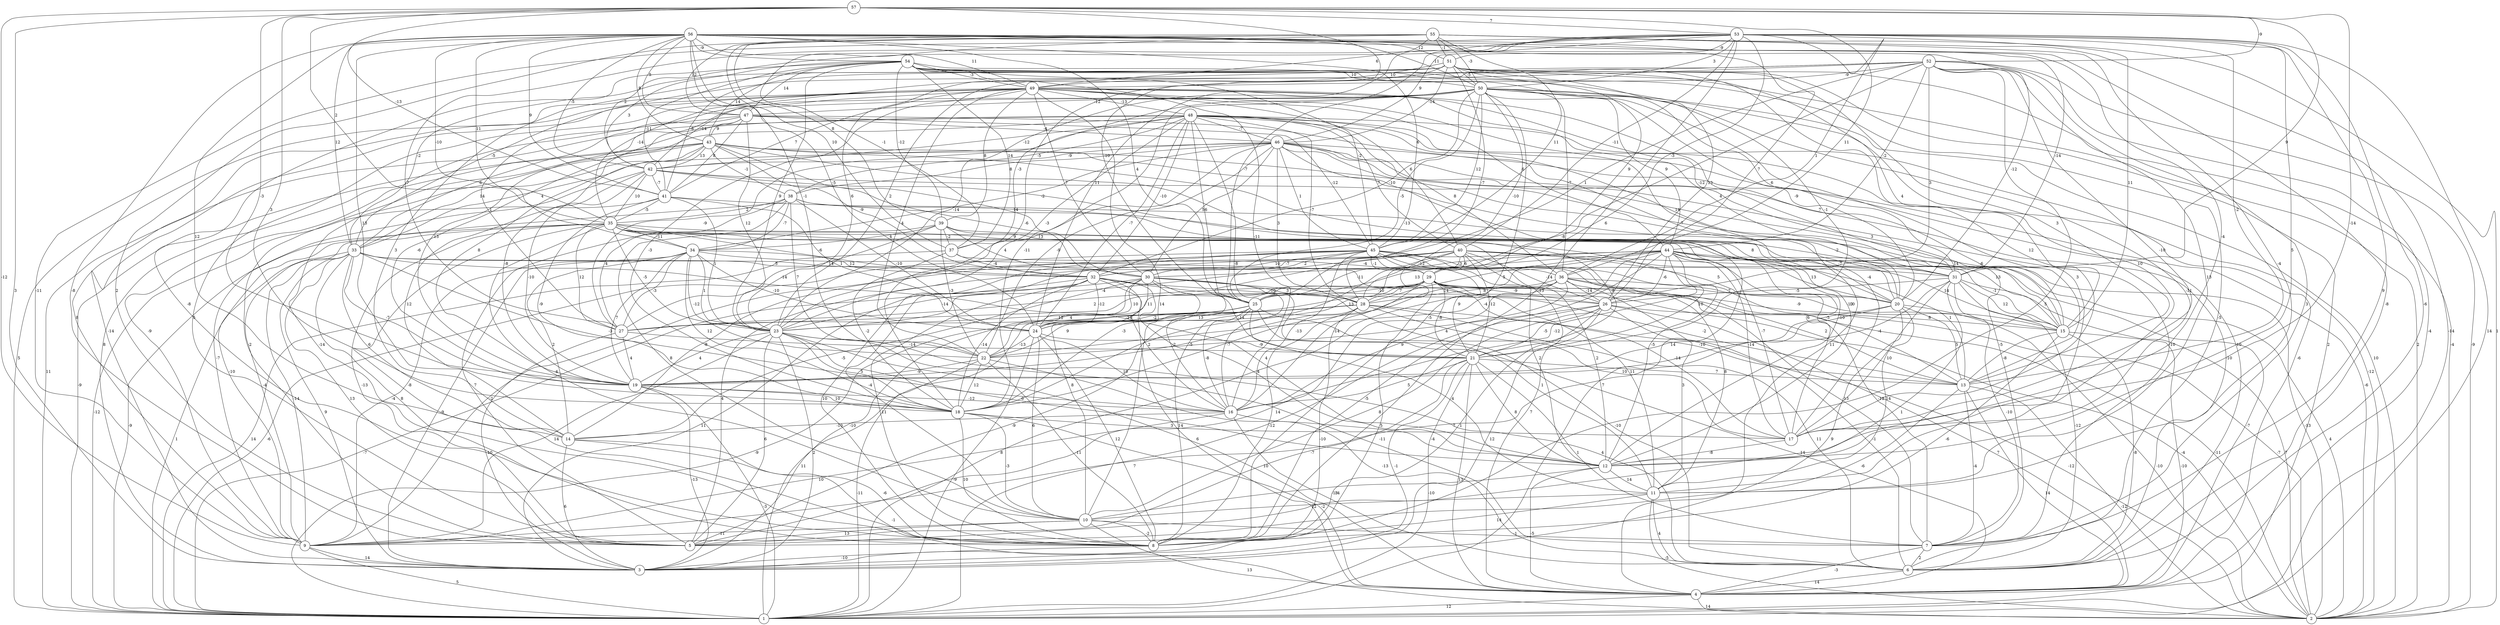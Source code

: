 graph { 
	 fontname="Helvetica,Arial,sans-serif" 
	 node [shape = circle]; 
	 57 -- 3 [label = "3"];
	 57 -- 9 [label = "-12"];
	 57 -- 17 [label = "-14"];
	 57 -- 18 [label = "3"];
	 57 -- 19 [label = "-3"];
	 57 -- 25 [label = "-10"];
	 57 -- 31 [label = "9"];
	 57 -- 35 [label = "2"];
	 57 -- 36 [label = "11"];
	 57 -- 41 [label = "-13"];
	 57 -- 52 [label = "-9"];
	 57 -- 53 [label = "7"];
	 56 -- 5 [label = "-8"];
	 56 -- 6 [label = "-8"];
	 56 -- 14 [label = "12"];
	 56 -- 17 [label = "-4"];
	 56 -- 18 [label = "13"];
	 56 -- 20 [label = "-12"];
	 56 -- 24 [label = "-5"];
	 56 -- 25 [label = "4"];
	 56 -- 26 [label = "7"];
	 56 -- 31 [label = "-14"];
	 56 -- 33 [label = "12"];
	 56 -- 34 [label = "-10"];
	 56 -- 35 [label = "11"];
	 56 -- 37 [label = "10"];
	 56 -- 41 [label = "9"];
	 56 -- 42 [label = "-5"];
	 56 -- 43 [label = "8"];
	 56 -- 45 [label = "6"];
	 56 -- 47 [label = "5"];
	 56 -- 49 [label = "11"];
	 56 -- 50 [label = "-11"];
	 56 -- 51 [label = "12"];
	 56 -- 54 [label = "-9"];
	 55 -- 1 [label = "-14"];
	 55 -- 2 [label = "1"];
	 55 -- 5 [label = "2"];
	 55 -- 11 [label = "-4"];
	 55 -- 22 [label = "-1"];
	 55 -- 37 [label = "-1"];
	 55 -- 39 [label = "8"];
	 55 -- 45 [label = "11"];
	 55 -- 47 [label = "12"];
	 55 -- 49 [label = "6"];
	 55 -- 50 [label = "-3"];
	 55 -- 51 [label = "-1"];
	 54 -- 2 [label = "2"];
	 54 -- 6 [label = "-5"];
	 54 -- 8 [label = "-8"];
	 54 -- 12 [label = "10"];
	 54 -- 15 [label = "4"];
	 54 -- 16 [label = "-11"];
	 54 -- 21 [label = "-1"];
	 54 -- 23 [label = "9"];
	 54 -- 37 [label = "14"];
	 54 -- 39 [label = "-12"];
	 54 -- 41 [label = "-11"];
	 54 -- 42 [label = "3"];
	 54 -- 43 [label = "14"];
	 54 -- 45 [label = "-2"];
	 54 -- 47 [label = "14"];
	 54 -- 49 [label = "-3"];
	 54 -- 50 [label = "10"];
	 53 -- 1 [label = "14"];
	 53 -- 6 [label = "-6"];
	 53 -- 7 [label = "9"];
	 53 -- 8 [label = "-13"];
	 53 -- 9 [label = "-11"];
	 53 -- 12 [label = "5"];
	 53 -- 13 [label = "-2"];
	 53 -- 15 [label = "11"];
	 53 -- 24 [label = "11"];
	 53 -- 25 [label = "-7"];
	 53 -- 27 [label = "-7"];
	 53 -- 29 [label = "-3"];
	 53 -- 36 [label = "1"];
	 53 -- 40 [label = "-11"];
	 53 -- 42 [label = "2"];
	 53 -- 46 [label = "9"];
	 53 -- 50 [label = "3"];
	 53 -- 51 [label = "-9"];
	 52 -- 2 [label = "-9"];
	 52 -- 4 [label = "-4"];
	 52 -- 7 [label = "3"];
	 52 -- 8 [label = "5"];
	 52 -- 11 [label = "13"];
	 52 -- 17 [label = "-10"];
	 52 -- 18 [label = "-8"];
	 52 -- 23 [label = "2"];
	 52 -- 25 [label = "1"];
	 52 -- 26 [label = "3"];
	 52 -- 33 [label = "-5"];
	 52 -- 35 [label = "-14"];
	 52 -- 44 [label = "-2"];
	 52 -- 49 [label = "-9"];
	 51 -- 1 [label = "2"];
	 51 -- 2 [label = "-4"];
	 51 -- 13 [label = "3"];
	 51 -- 14 [label = "3"];
	 51 -- 17 [label = "12"];
	 51 -- 18 [label = "9"];
	 51 -- 23 [label = "6"];
	 51 -- 26 [label = "13"];
	 51 -- 28 [label = "-7"];
	 51 -- 29 [label = "9"];
	 51 -- 33 [label = "-2"];
	 51 -- 41 [label = "-8"];
	 51 -- 46 [label = "-14"];
	 51 -- 49 [label = "10"];
	 51 -- 50 [label = "-5"];
	 50 -- 2 [label = "10"];
	 50 -- 8 [label = "-5"];
	 50 -- 11 [label = "-11"];
	 50 -- 12 [label = "3"];
	 50 -- 18 [label = "-11"];
	 50 -- 19 [label = "13"];
	 50 -- 20 [label = "-9"];
	 50 -- 23 [label = "-14"];
	 50 -- 25 [label = "-5"];
	 50 -- 27 [label = "1"];
	 50 -- 28 [label = "-10"];
	 50 -- 31 [label = "6"];
	 50 -- 32 [label = "-10"];
	 50 -- 36 [label = "-7"];
	 50 -- 37 [label = "-3"];
	 50 -- 44 [label = "9"];
	 50 -- 45 [label = "12"];
	 50 -- 47 [label = "-12"];
	 49 -- 1 [label = "5"];
	 49 -- 3 [label = "-14"];
	 49 -- 4 [label = "11"];
	 49 -- 5 [label = "5"];
	 49 -- 9 [label = "8"];
	 49 -- 10 [label = "14"];
	 49 -- 15 [label = "7"];
	 49 -- 18 [label = "-3"];
	 49 -- 20 [label = "4"];
	 49 -- 22 [label = "4"];
	 49 -- 30 [label = "7"];
	 49 -- 31 [label = "-12"];
	 49 -- 39 [label = "8"];
	 49 -- 40 [label = "6"];
	 49 -- 41 [label = "7"];
	 49 -- 42 [label = "-14"];
	 49 -- 44 [label = "6"];
	 49 -- 48 [label = "-13"];
	 48 -- 1 [label = "11"];
	 48 -- 2 [label = "-12"];
	 48 -- 4 [label = "-6"];
	 48 -- 6 [label = "10"];
	 48 -- 9 [label = "-9"];
	 48 -- 16 [label = "-8"];
	 48 -- 19 [label = "8"];
	 48 -- 20 [label = "14"];
	 48 -- 23 [label = "-3"];
	 48 -- 24 [label = "-7"];
	 48 -- 25 [label = "6"];
	 48 -- 27 [label = "-9"];
	 48 -- 28 [label = "-7"];
	 48 -- 32 [label = "-10"];
	 48 -- 36 [label = "8"];
	 48 -- 38 [label = "-5"];
	 48 -- 40 [label = "7"];
	 48 -- 42 [label = "-12"];
	 48 -- 46 [label = "-7"];
	 47 -- 3 [label = "8"];
	 47 -- 17 [label = "-4"];
	 47 -- 19 [label = "-6"];
	 47 -- 23 [label = "12"];
	 47 -- 33 [label = "6"];
	 47 -- 41 [label = "8"];
	 47 -- 43 [label = "9"];
	 47 -- 45 [label = "-12"];
	 47 -- 46 [label = "-4"];
	 46 -- 1 [label = "7"];
	 46 -- 2 [label = "-6"];
	 46 -- 6 [label = "-10"];
	 46 -- 7 [label = "-10"];
	 46 -- 15 [label = "3"];
	 46 -- 20 [label = "7"];
	 46 -- 22 [label = "-9"];
	 46 -- 23 [label = "13"];
	 46 -- 28 [label = "3"];
	 46 -- 30 [label = "5"];
	 46 -- 33 [label = "4"];
	 46 -- 34 [label = "-2"];
	 46 -- 38 [label = "8"];
	 46 -- 42 [label = "-9"];
	 46 -- 45 [label = "1"];
	 45 -- 1 [label = "-6"];
	 45 -- 7 [label = "-13"];
	 45 -- 8 [label = "10"];
	 45 -- 10 [label = "-4"];
	 45 -- 11 [label = "8"];
	 45 -- 12 [label = "2"];
	 45 -- 13 [label = "-5"];
	 45 -- 14 [label = "-8"];
	 45 -- 16 [label = "-13"];
	 45 -- 21 [label = "9"];
	 45 -- 29 [label = "-1"];
	 45 -- 30 [label = "2"];
	 45 -- 32 [label = "10"];
	 45 -- 36 [label = "-12"];
	 44 -- 2 [label = "4"];
	 44 -- 7 [label = "-12"];
	 44 -- 8 [label = "-5"];
	 44 -- 13 [label = "1"];
	 44 -- 15 [label = "-1"];
	 44 -- 16 [label = "-12"];
	 44 -- 17 [label = "-14"];
	 44 -- 20 [label = "13"];
	 44 -- 21 [label = "10"];
	 44 -- 22 [label = "-4"];
	 44 -- 24 [label = "14"];
	 44 -- 25 [label = "13"];
	 44 -- 26 [label = "-6"];
	 44 -- 28 [label = "5"];
	 44 -- 30 [label = "-3"];
	 44 -- 31 [label = "-7"];
	 44 -- 32 [label = "-7"];
	 43 -- 1 [label = "-9"];
	 43 -- 5 [label = "-2"];
	 43 -- 7 [label = "-5"];
	 43 -- 8 [label = "-14"];
	 43 -- 12 [label = "10"];
	 43 -- 13 [label = "-6"];
	 43 -- 19 [label = "-8"];
	 43 -- 20 [label = "-13"];
	 43 -- 30 [label = "14"];
	 43 -- 32 [label = "-9"];
	 43 -- 33 [label = "14"];
	 43 -- 38 [label = "-1"];
	 43 -- 42 [label = "13"];
	 42 -- 9 [label = "-7"];
	 42 -- 12 [label = "-10"];
	 42 -- 14 [label = "12"];
	 42 -- 19 [label = "-10"];
	 42 -- 30 [label = "-6"];
	 42 -- 31 [label = "6"];
	 42 -- 35 [label = "10"];
	 42 -- 41 [label = "-7"];
	 41 -- 1 [label = "-12"];
	 41 -- 15 [label = "14"];
	 41 -- 18 [label = "-9"];
	 41 -- 23 [label = "1"];
	 41 -- 24 [label = "1"];
	 41 -- 35 [label = "-5"];
	 40 -- 4 [label = "-7"];
	 40 -- 5 [label = "4"];
	 40 -- 9 [label = "-2"];
	 40 -- 10 [label = "8"];
	 40 -- 12 [label = "2"];
	 40 -- 15 [label = "14"];
	 40 -- 16 [label = "-14"];
	 40 -- 18 [label = "-3"];
	 40 -- 20 [label = "5"];
	 40 -- 21 [label = "-12"];
	 40 -- 23 [label = "-4"];
	 40 -- 25 [label = "-11"];
	 40 -- 26 [label = "-14"];
	 40 -- 29 [label = "6"];
	 39 -- 5 [label = "7"];
	 39 -- 21 [label = "-8"];
	 39 -- 22 [label = "-3"];
	 39 -- 27 [label = "-14"];
	 39 -- 30 [label = "4"];
	 39 -- 31 [label = "-2"];
	 39 -- 34 [label = "4"];
	 39 -- 37 [label = "-2"];
	 38 -- 9 [label = "-10"];
	 38 -- 10 [label = "8"];
	 38 -- 17 [label = "6"];
	 38 -- 20 [label = "8"];
	 38 -- 22 [label = "7"];
	 38 -- 24 [label = "-10"];
	 38 -- 27 [label = "4"];
	 38 -- 34 [label = "-7"];
	 38 -- 35 [label = "2"];
	 37 -- 1 [label = "14"];
	 37 -- 18 [label = "-2"];
	 37 -- 29 [label = "-4"];
	 37 -- 32 [label = "-4"];
	 36 -- 1 [label = "8"];
	 36 -- 2 [label = "-7"];
	 36 -- 5 [label = "14"];
	 36 -- 11 [label = "3"];
	 36 -- 13 [label = "2"];
	 36 -- 15 [label = "-10"];
	 36 -- 16 [label = "9"];
	 36 -- 26 [label = "-14"];
	 36 -- 27 [label = "10"];
	 36 -- 28 [label = "8"];
	 35 -- 1 [label = "-9"];
	 35 -- 2 [label = "-13"];
	 35 -- 4 [label = "7"];
	 35 -- 5 [label = "-13"];
	 35 -- 8 [label = "-8"];
	 35 -- 9 [label = "-4"];
	 35 -- 10 [label = "-4"];
	 35 -- 12 [label = "-5"];
	 35 -- 15 [label = "13"];
	 35 -- 17 [label = "-7"];
	 35 -- 23 [label = "-5"];
	 35 -- 27 [label = "12"];
	 35 -- 32 [label = "-6"];
	 35 -- 34 [label = "-11"];
	 34 -- 3 [label = "-9"];
	 34 -- 9 [label = "-4"];
	 34 -- 11 [label = "11"];
	 34 -- 14 [label = "2"];
	 34 -- 18 [label = "12"];
	 34 -- 19 [label = "7"];
	 34 -- 22 [label = "-12"];
	 34 -- 23 [label = "1"];
	 34 -- 24 [label = "-10"];
	 34 -- 27 [label = "-3"];
	 34 -- 32 [label = "12"];
	 33 -- 1 [label = "1"];
	 33 -- 3 [label = "9"];
	 33 -- 5 [label = "13"];
	 33 -- 8 [label = "8"];
	 33 -- 9 [label = "-14"];
	 33 -- 12 [label = "4"];
	 33 -- 14 [label = "6"];
	 33 -- 16 [label = "-3"];
	 33 -- 19 [label = "-7"];
	 33 -- 29 [label = "5"];
	 33 -- 31 [label = "14"];
	 32 -- 3 [label = "11"];
	 32 -- 4 [label = "6"];
	 32 -- 6 [label = "-10"];
	 32 -- 8 [label = "11"];
	 32 -- 12 [label = "4"];
	 32 -- 16 [label = "2"];
	 32 -- 18 [label = "-14"];
	 32 -- 23 [label = "-14"];
	 32 -- 24 [label = "-12"];
	 32 -- 28 [label = "-10"];
	 31 -- 2 [label = "7"];
	 31 -- 5 [label = "1"];
	 31 -- 6 [label = "-12"];
	 31 -- 7 [label = "-10"];
	 31 -- 15 [label = "12"];
	 31 -- 17 [label = "10"];
	 31 -- 19 [label = "-4"];
	 31 -- 26 [label = "-5"];
	 30 -- 1 [label = "-7"];
	 30 -- 2 [label = "-4"];
	 30 -- 3 [label = "-10"];
	 30 -- 11 [label = "1"];
	 30 -- 14 [label = "-5"];
	 30 -- 16 [label = "-2"];
	 30 -- 21 [label = "-14"];
	 30 -- 22 [label = "4"];
	 30 -- 24 [label = "11"];
	 30 -- 26 [label = "3"];
	 29 -- 1 [label = "-9"];
	 29 -- 2 [label = "-11"];
	 29 -- 3 [label = "5"];
	 29 -- 13 [label = "-2"];
	 29 -- 15 [label = "-9"];
	 29 -- 17 [label = "-14"];
	 29 -- 18 [label = "-7"];
	 29 -- 20 [label = "7"];
	 29 -- 21 [label = "-8"];
	 29 -- 24 [label = "13"];
	 29 -- 25 [label = "-10"];
	 29 -- 26 [label = "-9"];
	 29 -- 27 [label = "2"];
	 29 -- 28 [label = "7"];
	 28 -- 2 [label = "-12"];
	 28 -- 3 [label = "-10"];
	 28 -- 6 [label = "11"];
	 28 -- 8 [label = "-12"];
	 28 -- 17 [label = "10"];
	 28 -- 19 [label = "-5"];
	 28 -- 24 [label = "13"];
	 28 -- 27 [label = "-14"];
	 27 -- 3 [label = "-10"];
	 27 -- 19 [label = "4"];
	 27 -- 21 [label = "-14"];
	 26 -- 1 [label = "7"];
	 26 -- 3 [label = "12"];
	 26 -- 4 [label = "7"];
	 26 -- 6 [label = "-1"];
	 26 -- 8 [label = "1"];
	 26 -- 10 [label = "8"];
	 26 -- 15 [label = "8"];
	 26 -- 21 [label = "-5"];
	 26 -- 22 [label = "4"];
	 25 -- 1 [label = "11"];
	 25 -- 4 [label = "14"];
	 25 -- 5 [label = "-9"];
	 25 -- 8 [label = "14"];
	 25 -- 11 [label = "4"];
	 25 -- 13 [label = "-10"];
	 25 -- 16 [label = "-8"];
	 25 -- 22 [label = "9"];
	 25 -- 23 [label = "12"];
	 25 -- 24 [label = "-2"];
	 24 -- 1 [label = "-9"];
	 24 -- 8 [label = "12"];
	 24 -- 10 [label = "6"];
	 24 -- 16 [label = "10"];
	 24 -- 21 [label = "-9"];
	 24 -- 22 [label = "-13"];
	 23 -- 3 [label = "2"];
	 23 -- 4 [label = "10"];
	 23 -- 5 [label = "6"];
	 23 -- 6 [label = "4"];
	 23 -- 7 [label = "-11"];
	 23 -- 9 [label = "14"];
	 23 -- 12 [label = "6"];
	 23 -- 18 [label = "5"];
	 23 -- 19 [label = "4"];
	 22 -- 1 [label = "-11"];
	 22 -- 6 [label = "-13"];
	 22 -- 8 [label = "-11"];
	 22 -- 18 [label = "12"];
	 22 -- 19 [label = "-9"];
	 21 -- 1 [label = "-10"];
	 21 -- 3 [label = "-1"];
	 21 -- 4 [label = "13"];
	 21 -- 5 [label = "-7"];
	 21 -- 7 [label = "1"];
	 21 -- 12 [label = "8"];
	 21 -- 13 [label = "7"];
	 21 -- 16 [label = "5"];
	 20 -- 2 [label = "-10"];
	 20 -- 3 [label = "9"];
	 20 -- 9 [label = "7"];
	 20 -- 11 [label = "14"];
	 20 -- 13 [label = "5"];
	 20 -- 19 [label = "14"];
	 19 -- 1 [label = "-3"];
	 19 -- 3 [label = "-13"];
	 19 -- 16 [label = "-12"];
	 19 -- 18 [label = "10"];
	 18 -- 4 [label = "-2"];
	 18 -- 8 [label = "10"];
	 18 -- 10 [label = "-3"];
	 18 -- 17 [label = "3"];
	 17 -- 12 [label = "-8"];
	 16 -- 6 [label = "-13"];
	 16 -- 9 [label = "10"];
	 16 -- 12 [label = "-4"];
	 16 -- 14 [label = "-10"];
	 15 -- 4 [label = "-10"];
	 15 -- 6 [label = "-8"];
	 15 -- 8 [label = "-6"];
	 15 -- 13 [label = "-8"];
	 14 -- 3 [label = "6"];
	 14 -- 4 [label = "-1"];
	 14 -- 8 [label = "-6"];
	 13 -- 2 [label = "-12"];
	 13 -- 4 [label = "14"];
	 13 -- 7 [label = "-4"];
	 13 -- 9 [label = "-6"];
	 12 -- 4 [label = "-5"];
	 12 -- 10 [label = "14"];
	 12 -- 11 [label = "14"];
	 11 -- 2 [label = "-5"];
	 11 -- 5 [label = "14"];
	 11 -- 6 [label = "4"];
	 11 -- 10 [label = "12"];
	 10 -- 2 [label = "13"];
	 10 -- 5 [label = "13"];
	 10 -- 7 [label = "-1"];
	 10 -- 8 [label = "-2"];
	 10 -- 9 [label = "-11"];
	 9 -- 1 [label = "5"];
	 9 -- 3 [label = "14"];
	 8 -- 3 [label = "-10"];
	 7 -- 4 [label = "-3"];
	 7 -- 6 [label = "2"];
	 6 -- 4 [label = "14"];
	 4 -- 1 [label = "12"];
	 4 -- 2 [label = "14"];
	 1;
	 2;
	 3;
	 4;
	 5;
	 6;
	 7;
	 8;
	 9;
	 10;
	 11;
	 12;
	 13;
	 14;
	 15;
	 16;
	 17;
	 18;
	 19;
	 20;
	 21;
	 22;
	 23;
	 24;
	 25;
	 26;
	 27;
	 28;
	 29;
	 30;
	 31;
	 32;
	 33;
	 34;
	 35;
	 36;
	 37;
	 38;
	 39;
	 40;
	 41;
	 42;
	 43;
	 44;
	 45;
	 46;
	 47;
	 48;
	 49;
	 50;
	 51;
	 52;
	 53;
	 54;
	 55;
	 56;
	 57;
}
